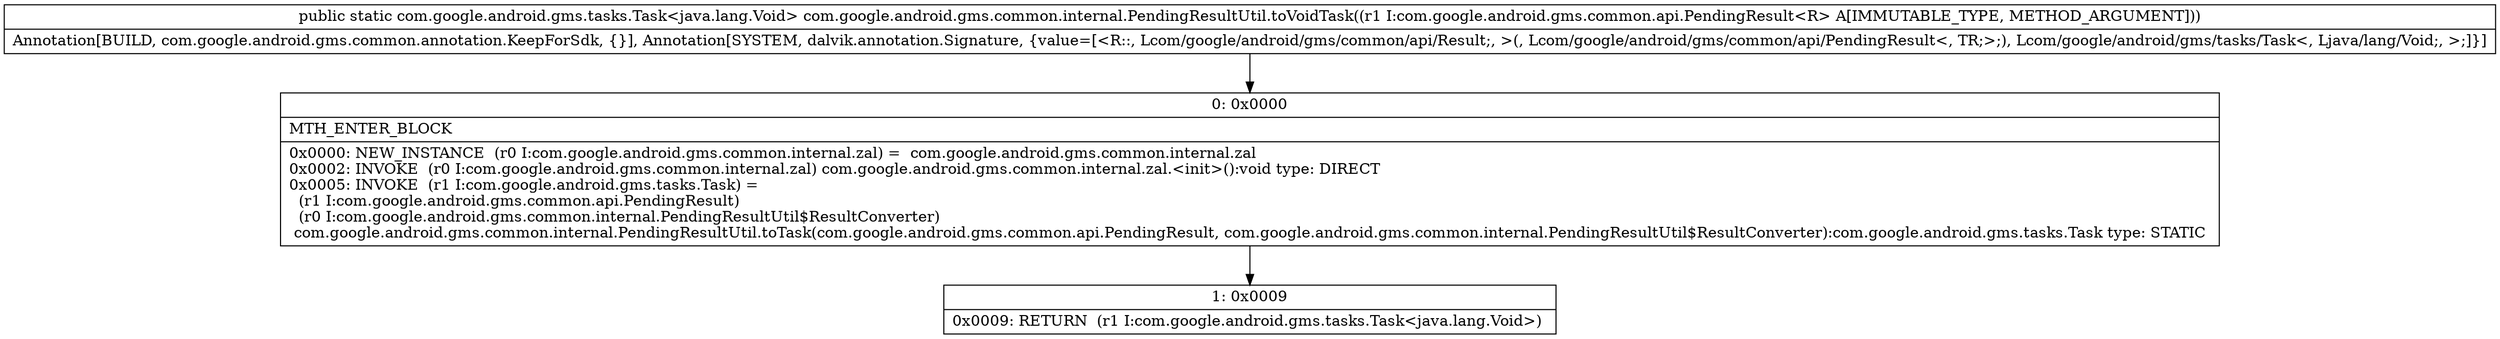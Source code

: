 digraph "CFG forcom.google.android.gms.common.internal.PendingResultUtil.toVoidTask(Lcom\/google\/android\/gms\/common\/api\/PendingResult;)Lcom\/google\/android\/gms\/tasks\/Task;" {
Node_0 [shape=record,label="{0\:\ 0x0000|MTH_ENTER_BLOCK\l|0x0000: NEW_INSTANCE  (r0 I:com.google.android.gms.common.internal.zal) =  com.google.android.gms.common.internal.zal \l0x0002: INVOKE  (r0 I:com.google.android.gms.common.internal.zal) com.google.android.gms.common.internal.zal.\<init\>():void type: DIRECT \l0x0005: INVOKE  (r1 I:com.google.android.gms.tasks.Task) = \l  (r1 I:com.google.android.gms.common.api.PendingResult)\l  (r0 I:com.google.android.gms.common.internal.PendingResultUtil$ResultConverter)\l com.google.android.gms.common.internal.PendingResultUtil.toTask(com.google.android.gms.common.api.PendingResult, com.google.android.gms.common.internal.PendingResultUtil$ResultConverter):com.google.android.gms.tasks.Task type: STATIC \l}"];
Node_1 [shape=record,label="{1\:\ 0x0009|0x0009: RETURN  (r1 I:com.google.android.gms.tasks.Task\<java.lang.Void\>) \l}"];
MethodNode[shape=record,label="{public static com.google.android.gms.tasks.Task\<java.lang.Void\> com.google.android.gms.common.internal.PendingResultUtil.toVoidTask((r1 I:com.google.android.gms.common.api.PendingResult\<R\> A[IMMUTABLE_TYPE, METHOD_ARGUMENT]))  | Annotation[BUILD, com.google.android.gms.common.annotation.KeepForSdk, \{\}], Annotation[SYSTEM, dalvik.annotation.Signature, \{value=[\<R::, Lcom\/google\/android\/gms\/common\/api\/Result;, \>(, Lcom\/google\/android\/gms\/common\/api\/PendingResult\<, TR;\>;), Lcom\/google\/android\/gms\/tasks\/Task\<, Ljava\/lang\/Void;, \>;]\}]\l}"];
MethodNode -> Node_0;
Node_0 -> Node_1;
}

